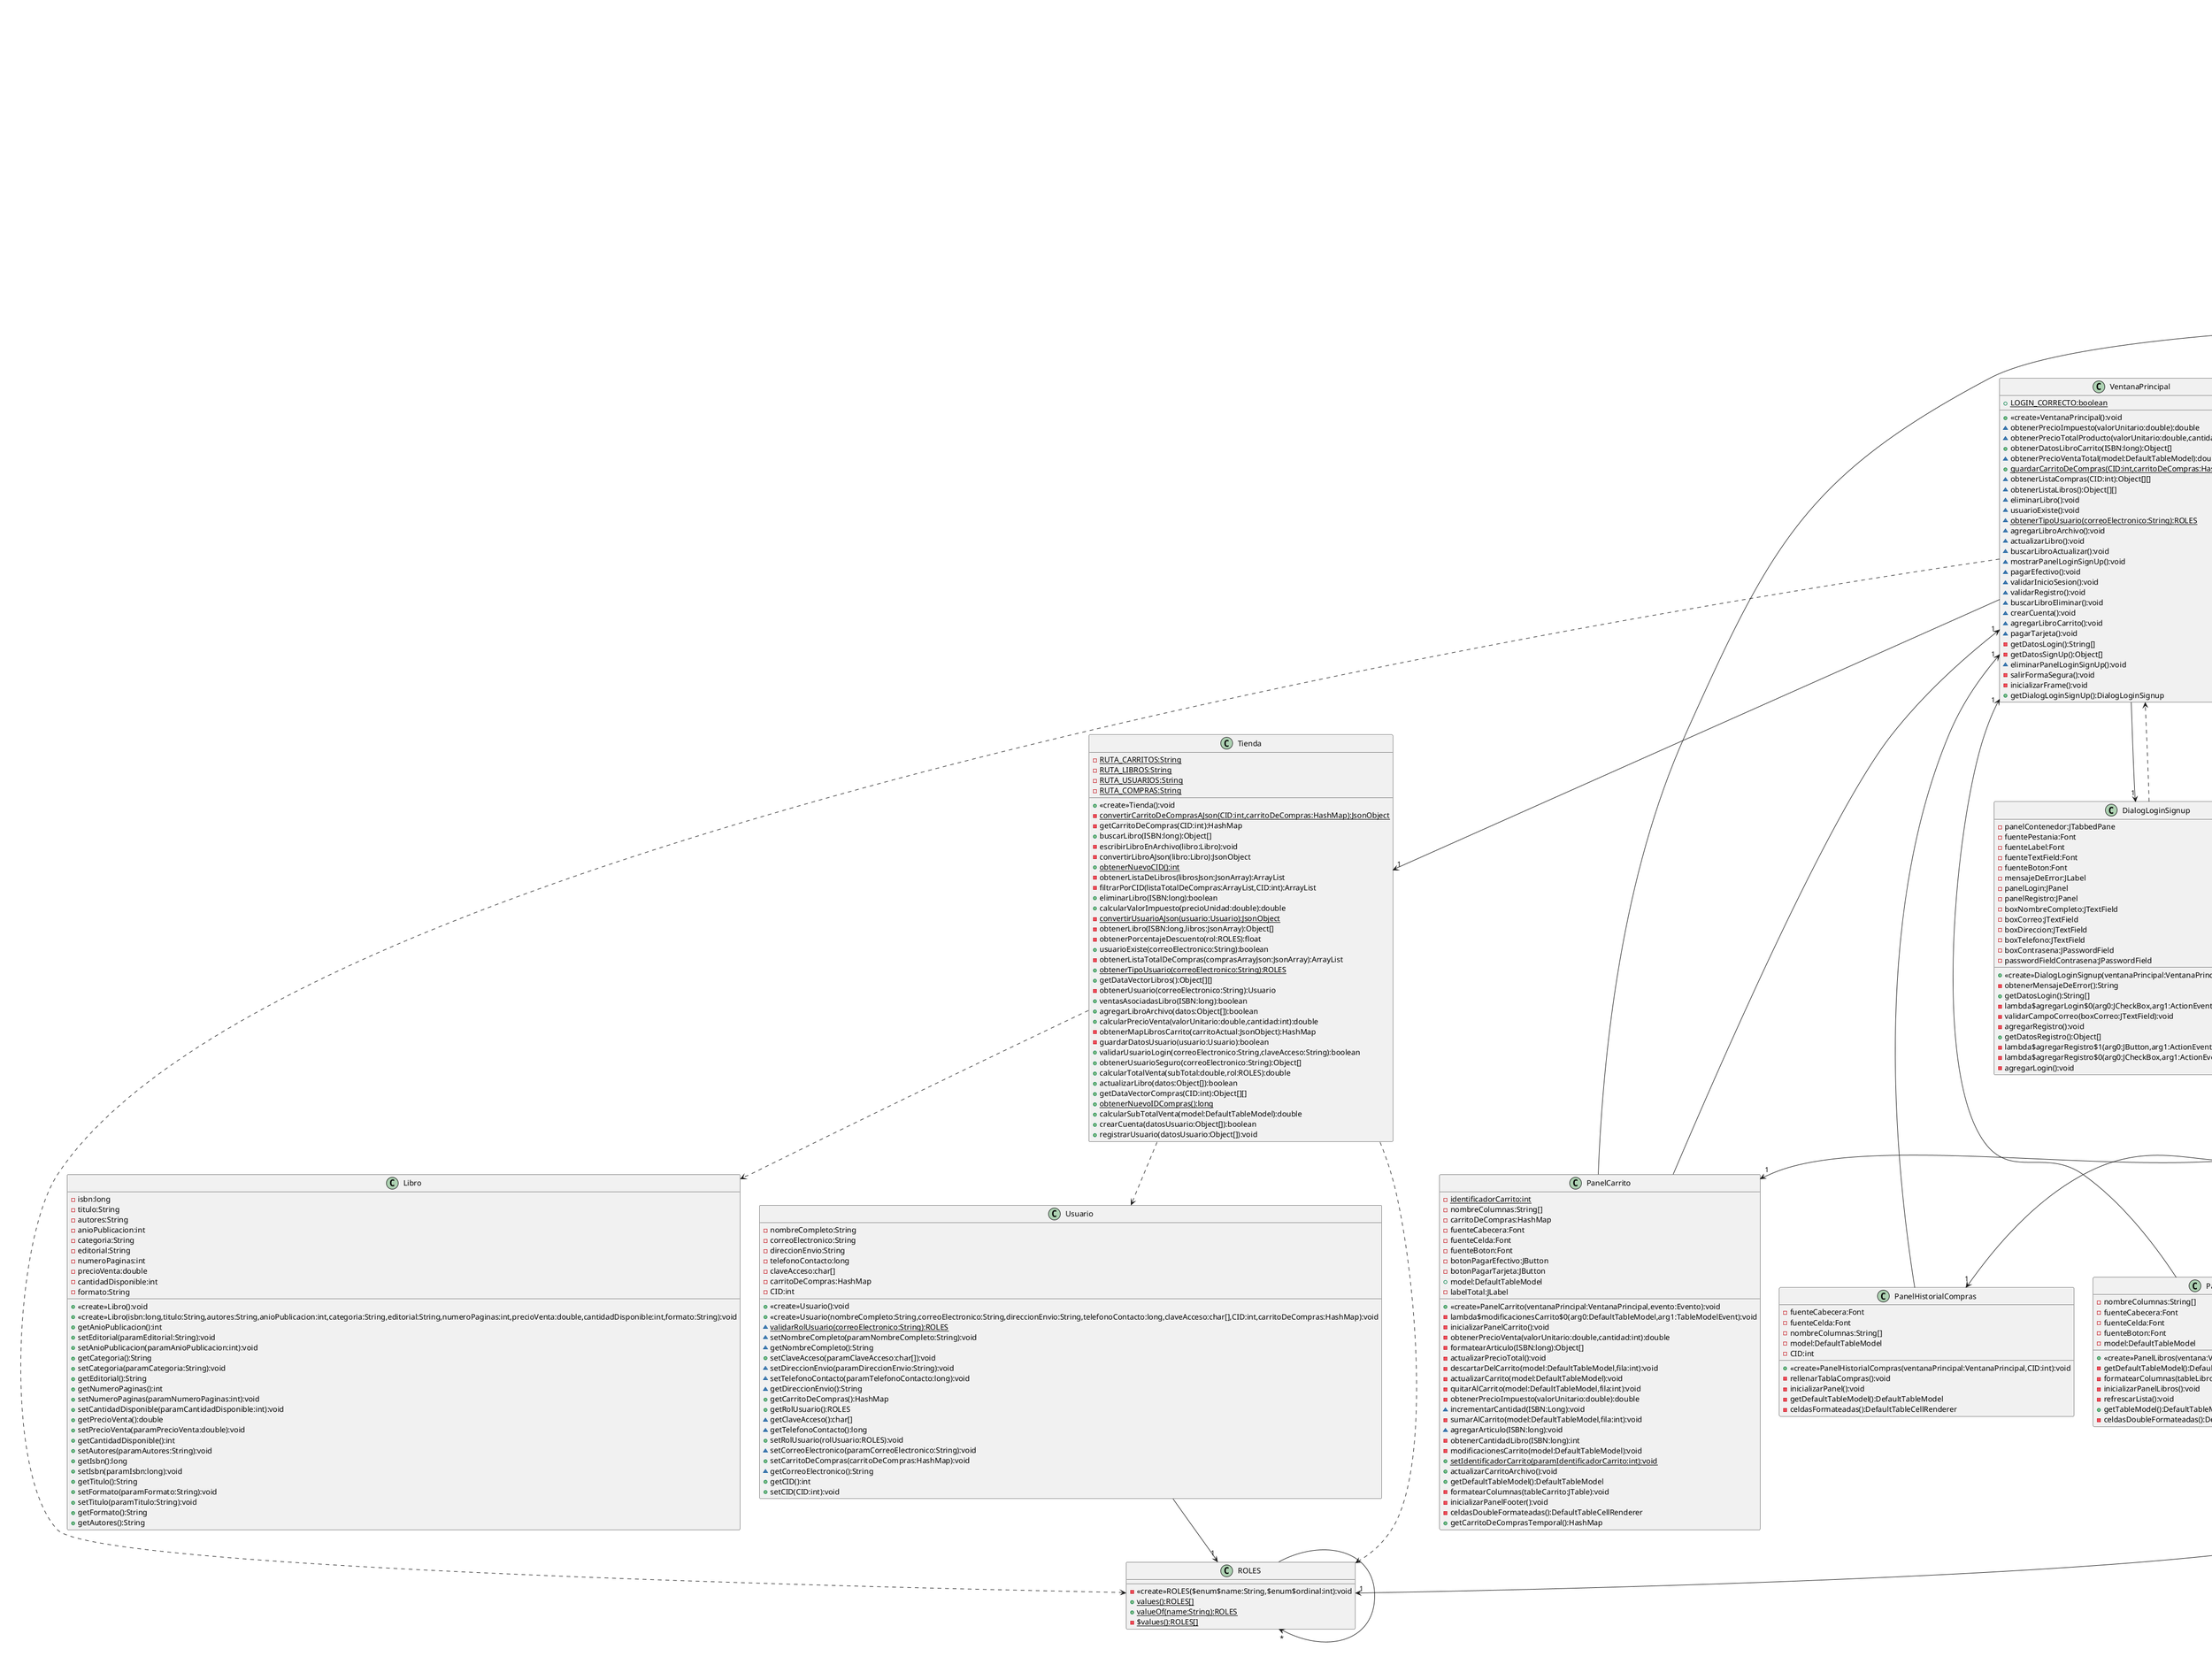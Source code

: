 @startuml
class PanelEliminarLibro {
    -botonEliminar:JButton
    -fuenteLabel:Font
    -fuenteTextField:Font
    -fuenteBoton:Font
    -mensajeDeError:JLabel
    -panelCampos:JPanel
    -panelFooter:JPanel
    -boxISBN:JTextField
    -boxTitulo:JTextField
    -boxAutor:JTextField
    -boxAnioPublicacion:JTextField
    -boxGenero:JTextField
    -boxEditorial:JTextField
    +<<create>>PanelEliminarLibro(evento:Evento):void
    ~setMensajeDeError(mensaje:String):void
    ~validarSesionIniciada():void
    -obtenerMensajeDeError():String
    ~setDatosLibro(datos:Object[]):void
    ~getISBN():long
    -inicializarPanel():void
    -inicializarPanelCampos():void
    -inicializarPanelFooter():void
    -lambda$inicializarPanelFooter$0(arg0:ActionEvent):void
}
class PanelCarrito {
    - {static} identificadorCarrito:int
    -nombreColumnas:String[]
    -carritoDeCompras:HashMap
    -fuenteCabecera:Font
    -fuenteCelda:Font
    -fuenteBoton:Font
    -botonPagarEfectivo:JButton
    -botonPagarTarjeta:JButton
    +model:DefaultTableModel
    -labelTotal:JLabel
    +<<create>>PanelCarrito(ventanaPrincipal:VentanaPrincipal,evento:Evento):void
    -lambda$modificacionesCarrito$0(arg0:DefaultTableModel,arg1:TableModelEvent):void
    -inicializarPanelCarrito():void
    -obtenerPrecioVenta(valorUnitario:double,cantidad:int):double
    -formatearArticulo(ISBN:long):Object[]
    -actualizarPrecioTotal():void
    -descartarDelCarrito(model:DefaultTableModel,fila:int):void
    -actualizarCarrito(model:DefaultTableModel):void
    -quitarAlCarrito(model:DefaultTableModel,fila:int):void
    -obtenerPrecioImpuesto(valorUnitario:double):double
    ~incrementarCantidad(ISBN:Long):void
    -sumarAlCarrito(model:DefaultTableModel,fila:int):void
    ~agregarArticulo(ISBN:long):void
    -obtenerCantidadLibro(ISBN:long):int
    -modificacionesCarrito(model:DefaultTableModel):void
    + {static} setIdentificadorCarrito(paramIdentificadorCarrito:int):void
    +actualizarCarritoArchivo():void
    +getDefaultTableModel():DefaultTableModel
    -formatearColumnas(tableCarrito:JTable):void
    -inicializarPanelFooter():void
    -celdasDoubleFormateadas():DefaultTableCellRenderer
    +getCarritoDeComprasTemporal():HashMap
}
class PanelPerfil {
    -botonGuardar:JButton
    -boxNombreCompleto:JTextField
    -boxCorreo:JTextField
    -boxDireccion:JTextField
    -boxTelefono:JTextField
    -fuenteLabel:Font
    -fuenteTextField:Font
    -fuenteBoton:Font
    -mensajeDeError:JLabel
    -datosUsuario:Object[]
    -nombreCompleto:String
    -correoElectronico:String
    -direccion:String
    -telefono:long
    -CID:int
    -labelTipoUsuarioActual:JLabel
    -boxContrasena:JPasswordField
    +<<create>>PanelPerfil(pantallaPrincipal:PantallaPrincipal,evento:Evento):void
    -lambda$inicializarPanelDatosUsuario$0(arg0:JCheckBox,arg1:ActionEvent):void
    -inicializarPanelDatosUsuario():void
    ~validarSesionIniciada():void
    -obtenerMensajeDeError():String
    +getCID():int
    -inicializarPanelFooter():void
    -lambda$inicializarPanelFooter$0(arg0:ActionEvent):void
    -inicializarPanelPerfil():void
    -refrescarDatosPerfil(datosUsuario:Object[]):void
    -rellenarDatosVacios():void
    +setDatosUsuario(datosUsuario:Object[]):void
}
class Main {
    +<<create>>Main():void
    + {static} main(args:String[]):void
}
class Usuario {
    -nombreCompleto:String
    -correoElectronico:String
    -direccionEnvio:String
    -telefonoContacto:long
    -claveAcceso:char[]
    -carritoDeCompras:HashMap
    -CID:int
    +<<create>>Usuario():void
    +<<create>>Usuario(nombreCompleto:String,correoElectronico:String,direccionEnvio:String,telefonoContacto:long,claveAcceso:char[],CID:int,carritoDeCompras:HashMap):void
    ~ {static} validarRolUsuario(correoElectronico:String):ROLES
    ~setNombreCompleto(paramNombreCompleto:String):void
    ~getNombreCompleto():String
    +setClaveAcceso(paramClaveAcceso:char[]):void
    ~setDireccionEnvio(paramDireccionEnvio:String):void
    ~setTelefonoContacto(paramTelefonoContacto:long):void
    ~getDireccionEnvio():String
    +getCarritoDeCompras():HashMap
    +getRolUsuario():ROLES
    ~getClaveAcceso():char[]
    ~getTelefonoContacto():long
    +setRolUsuario(rolUsuario:ROLES):void
    ~setCorreoElectronico(paramCorreoElectronico:String):void
    +setCarritoDeCompras(carritoDeCompras:HashMap):void
    ~getCorreoElectronico():String
    +getCID():int
    +setCID(CID:int):void
}
class VentanaPrincipal {
    + {static} LOGIN_CORRECTO:boolean
    +<<create>>VentanaPrincipal():void
    ~obtenerPrecioImpuesto(valorUnitario:double):double
    ~obtenerPrecioTotalProducto(valorUnitario:double,cantidad:int):double
    +obtenerDatosLibroCarrito(ISBN:long):Object[]
    ~obtenerPrecioVentaTotal(model:DefaultTableModel):double
    + {static} guardarCarritoDeCompras(CID:int,carritoDeCompras:HashMap):void
    ~obtenerListaCompras(CID:int):Object[][]
    ~obtenerListaLibros():Object[][]
    ~eliminarLibro():void
    ~usuarioExiste():void
    ~ {static} obtenerTipoUsuario(correoElectronico:String):ROLES
    ~agregarLibroArchivo():void
    ~actualizarLibro():void
    ~buscarLibroActualizar():void
    ~mostrarPanelLoginSignUp():void
    ~pagarEfectivo():void
    ~validarInicioSesion():void
    ~validarRegistro():void
    ~buscarLibroEliminar():void
    ~crearCuenta():void
    ~agregarLibroCarrito():void
    ~pagarTarjeta():void
    -getDatosLogin():String[]
    -getDatosSignUp():Object[]
    ~eliminarPanelLoginSignUp():void
    -salirFormaSegura():void
    -inicializarFrame():void
    +getDialogLoginSignUp():DialogLoginSignup
}
class PantallaPrincipal {
    -fuentePestania:Font
    -panelPrincipal:JTabbedPane
    +<<create>>PantallaPrincipal(ventana:VentanaPrincipal,evento:Evento):void
    -inicializarPanelCarrito():void
    -inicializarPanelHistorialCompras():void
    -activarFuncionalidadBotones():void
    -inicalizarPanelesAdministrador():void
    -inicializarPanelLibros(ventana:VentanaPrincipal):void
    +agregarPanelesSegunRol(rol:String):void
    -inicializarPanelPerfil():void
    ~getDatosLibroNuevo():Object[]
    ~getPanelLibros():PanelLibros
    ~getPanelActualizarLibro():PanelActualizarLibro
    ~getPanelCrearCuentas():PanelCrearCuentas
    ~getPanelEliminarLibro():PanelEliminarLibro
    ~iniciarSesion(datosUsuario:Object[]):void
    ~getPanelCarrito():PanelCarrito
}
class Tienda {
    - {static} RUTA_CARRITOS:String
    - {static} RUTA_LIBROS:String
    - {static} RUTA_USUARIOS:String
    - {static} RUTA_COMPRAS:String
    +<<create>>Tienda():void
    - {static} convertirCarritoDeComprasAJson(CID:int,carritoDeCompras:HashMap):JsonObject
    -getCarritoDeCompras(CID:int):HashMap
    +buscarLibro(ISBN:long):Object[]
    -escribirLibroEnArchivo(libro:Libro):void
    -convertirLibroAJson(libro:Libro):JsonObject
    + {static} obtenerNuevoCID():int
    -obtenerListaDeLibros(librosJson:JsonArray):ArrayList
    -filtrarPorCID(listaTotalDeCompras:ArrayList,CID:int):ArrayList
    +eliminarLibro(ISBN:long):boolean
    +calcularValorImpuesto(precioUnidad:double):double
    - {static} convertirUsuarioAJson(usuario:Usuario):JsonObject
    -obtenerLibro(ISBN:long,libros:JsonArray):Object[]
    -obtenerPorcentajeDescuento(rol:ROLES):float
    +usuarioExiste(correoElectronico:String):boolean
    -obtenerListaTotalDeCompras(comprasArrayJson:JsonArray):ArrayList
    + {static} obtenerTipoUsuario(correoElectronico:String):ROLES
    +getDataVectorLibros():Object[][]
    -obtenerUsuario(correoElectronico:String):Usuario
    +ventasAsociadasLibro(ISBN:long):boolean
    +agregarLibroArchivo(datos:Object[]):boolean
    +calcularPrecioVenta(valorUnitario:double,cantidad:int):double
    -obtenerMapLibrosCarrito(carritoActual:JsonObject):HashMap
    -guardarDatosUsuario(usuario:Usuario):boolean
    +validarUsuarioLogin(correoElectronico:String,claveAcceso:String):boolean
    +obtenerUsuarioSeguro(correoElectronico:String):Object[]
    +calcularTotalVenta(subTotal:double,rol:ROLES):double
    +actualizarLibro(datos:Object[]):boolean
    +getDataVectorCompras(CID:int):Object[][]
    + {static} obtenerNuevoIDCompras():long
    +calcularSubTotalVenta(model:DefaultTableModel):double
    +crearCuenta(datosUsuario:Object[]):boolean
    +registrarUsuario(datosUsuario:Object[]):void
}
class Compra {
    -ID_Compra:long
    -CID_Asociado:int
    -fechaCompra:LocalDateTime
    -valorCompra:double
    -cantidadCompra:int
    -FORMATO_FECHA:DateTimeFormatter
    +<<create>>Compra():void
    +<<create>>Compra(CID_Asociado:int,fechaCompra:LocalDateTime,valorCompra:double,cantidadCompra:int):void
    +getFechaCompraLocalDateTime():LocalDateTime
    +setFechaCompra(fechaCompra:String):void
    +getCantidadCompra():int
    +getCID_Asociado():int
    +setCantidadCompra(cantidadCompra:int):void
    +getFechaCompraString():String
    +getID_Compra():long
    +setID_Compra(ID_Compra:long):void
    +getValorCompra():double
    +setCID_Asociado(CID_Asociado:int):void
    +setValorCompra(valorCompra:double):void
    -obtenerFechaLocalDateTime(fechaString:String):LocalDateTime
    -obtenerFechaString():String
}
class DialogLoginSignup {
    -panelContenedor:JTabbedPane
    -fuentePestania:Font
    -fuenteLabel:Font
    -fuenteTextField:Font
    -fuenteBoton:Font
    -mensajeDeError:JLabel
    -panelLogin:JPanel
    -panelRegistro:JPanel
    -boxNombreCompleto:JTextField
    -boxCorreo:JTextField
    -boxDireccion:JTextField
    -boxTelefono:JTextField
    -boxContrasena:JPasswordField
    -passwordFieldContrasena:JPasswordField
    +<<create>>DialogLoginSignup(ventanaPrincipal:VentanaPrincipal,evento:Evento):void
    -obtenerMensajeDeError():String
    +getDatosLogin():String[]
    -lambda$agregarLogin$0(arg0:JCheckBox,arg1:ActionEvent):void
    -validarCampoCorreo(boxCorreo:JTextField):void
    -agregarRegistro():void
    +getDatosRegistro():Object[]
    -lambda$agregarRegistro$1(arg0:JButton,arg1:ActionEvent):void
    -lambda$agregarRegistro$0(arg0:JCheckBox,arg1:ActionEvent):void
    -agregarLogin():void
}
class PanelLibros {
    -nombreColumnas:String[]
    -fuenteCabecera:Font
    -fuenteCelda:Font
    -fuenteBoton:Font
    -model:DefaultTableModel
    +<<create>>PanelLibros(ventana:VentanaPrincipal,evento:Evento):void
    -getDefaultTableModel():DefaultTableModel
    -formatearColumnas(tableLibros:JTable):void
    -inicializarPanelLibros():void
    -refrescarLista():void
    +getTableModel():DefaultTableModel
    -celdasDoubleFormateadas():DefaultTableCellRenderer
}
class PanelAgregarLibro {
    -botonGuardar:JButton
    -fuenteLabel:Font
    -fuenteTextField:Font
    -fuenteBoton:Font
    -FORMATOS:String[]
    -comboBoxFormato:JComboBox
    -mensajeDeError:JLabel
    -panelCampos:JPanel
    -panelFooter:JPanel
    -boxISBN:JTextField
    -boxTitulo:JTextField
    -boxAutor:JTextField
    -boxAnioPublicacion:JTextField
    -boxGenero:JTextField
    -boxEditorial:JTextField
    -boxNumPaginas:JTextField
    -boxPrecioVenta:JTextField
    -boxCantidadInventario:JTextField
    +<<create>>PanelAgregarLibro(evento:Evento):void
    ~validarSesionIniciada():void
    -obtenerMensajeDeError():String
    ~getDatosLibro():Object[]
    -inicializarPanel():void
    -inicializarPanelCampos():void
    -inicializarPanelFooter():void
    -lambda$inicializarPanelFooter$0(arg0:ActionEvent):void
}
class Evento {
    +<<create>>Evento(ventana:VentanaPrincipal):void
    +actionPerformed(e:ActionEvent):void
}
class PanelHistorialCompras {
    -fuenteCabecera:Font
    -fuenteCelda:Font
    -nombreColumnas:String[]
    -model:DefaultTableModel
    -CID:int
    +<<create>>PanelHistorialCompras(ventanaPrincipal:VentanaPrincipal,CID:int):void
    -rellenarTablaCompras():void
    -inicializarPanel():void
    -getDefaultTableModel():DefaultTableModel
    -celdasFormateadas():DefaultTableCellRenderer
}
class PanelActualizarLibro {
    -botonBuscar:JButton
    -botonGuardar:JButton
    -fuenteLabel:Font
    -fuenteTextField:Font
    -fuenteBoton:Font
    -comboBoxFormato:JComboBox
    -mensajeDeError:JLabel
    -panelCampos:JPanel
    -panelFooter:JPanel
    -boxISBN:JTextField
    -boxTitulo:JTextField
    -boxAutor:JTextField
    -boxAnioPublicacion:JTextField
    -boxGenero:JTextField
    -boxEditorial:JTextField
    -boxNumPaginas:JTextField
    -boxPrecioVenta:JTextField
    -boxCantidadInventario:JTextField
    +<<create>>PanelActualizarLibro(evento:Evento):void
    ~validarSesionIniciada():void
    -obtenerMensajeDeError():String
    +getDatosLibro():Object[]
    ~setDatosLibro(datos:Object[]):void
    +getISBN():long
    -inicializarPanel():void
    -inicializarPanelCampos():void
    -inicializarPanelFooter():void
    -lambda$inicializarPanelFooter$0(arg0:ActionEvent):void
    -lambda$inicializarPanelFooter$1(arg0:ActionEvent):void
}
class ROLES {
    -<<create>>ROLES($enum$name:String,$enum$ordinal:int):void
    + {static} values():ROLES[]
    + {static} valueOf(name:String):ROLES
    - {static} $values():ROLES[]
}
class Libro {
    -isbn:long
    -titulo:String
    -autores:String
    -anioPublicacion:int
    -categoria:String
    -editorial:String
    -numeroPaginas:int
    -precioVenta:double
    -cantidadDisponible:int
    -formato:String
    +<<create>>Libro():void
    +<<create>>Libro(isbn:long,titulo:String,autores:String,anioPublicacion:int,categoria:String,editorial:String,numeroPaginas:int,precioVenta:double,cantidadDisponible:int,formato:String):void
    +getAnioPublicacion():int
    +setEditorial(paramEditorial:String):void
    +setAnioPublicacion(paramAnioPublicacion:int):void
    +getCategoria():String
    +setCategoria(paramCategoria:String):void
    +getEditorial():String
    +getNumeroPaginas():int
    +setNumeroPaginas(paramNumeroPaginas:int):void
    +setCantidadDisponible(paramCantidadDisponible:int):void
    +getPrecioVenta():double
    +setPrecioVenta(paramPrecioVenta:double):void
    +getCantidadDisponible():int
    +setAutores(paramAutores:String):void
    +getIsbn():long
    +setIsbn(paramIsbn:long):void
    +getTitulo():String
    +setFormato(paramFormato:String):void
    +setTitulo(paramTitulo:String):void
    +getFormato():String
    +getAutores():String
}
class PanelCrearCuentas {
    -botonValidar:JButton
    -botonCrearCuenta:JButton
    -fuenteLabel:Font
    -fuenteTextField:Font
    -fuenteBoton:Font
    -panelDatos:JPanel
    -panelFooter:JPanel
    -boxCorreo:JTextField
    -boxClave:JTextField
    -boxNombre:JTextField
    -boxDireccion:JTextField
    -boxTelefono:JTextField
    -mensajeDeError:JLabel
    +<<create>>PanelCrearCuentas(evento:Evento):void
    +setMensajeDeError(mensaje:String):void
    ~validarSesionIniciada():void
    +getDatosUsuario():Object[]
    -obtenerMensajeDeError():String
    -inicializarPanel():void
    -inicializarPanelCampos():void
    -inicializarPanelFooter():void
    +getCorreo():String
}

PanelEliminarLibro --> "1" Evento
PanelCarrito --> "1" Evento
PanelCarrito --> "1" VentanaPrincipal
PanelPerfil --> "1" Evento
PanelPerfil --> "1" PantallaPrincipal
PanelPerfil --> "1" ROLES
Usuario --> "1" ROLES
VentanaPrincipal --> "1" Evento
VentanaPrincipal --> "1" Tienda
VentanaPrincipal --> "1" DialogLoginSignup
VentanaPrincipal --> "1" PantallaPrincipal
VentanaPrincipal ..> ROLES
PantallaPrincipal --> "1" Evento
PantallaPrincipal --> "1" VentanaPrincipal
PantallaPrincipal --> "1" PanelLibros
PantallaPrincipal --> "1" PanelCarrito
PantallaPrincipal --> "1" PanelPerfil
PantallaPrincipal --> "1" PanelAgregarLibro
PantallaPrincipal --> "1" PanelActualizarLibro
PantallaPrincipal --> "1" PanelEliminarLibro
PantallaPrincipal --> "1" PanelCrearCuentas
PantallaPrincipal --> "1" PanelHistorialCompras
Tienda ..> Libro
Tienda ..> Usuario
Tienda ..> ROLES
DialogLoginSignup --> "1" Evento
DialogLoginSignup ..> VentanaPrincipal
PanelLibros --> "1" Evento
PanelLibros --> "1" VentanaPrincipal
PanelAgregarLibro --> "1" Evento
Evento --> "1" VentanaPrincipal
PanelHistorialCompras --> "1" VentanaPrincipal
PanelActualizarLibro --> "1" Evento
ROLES --> "*" ROLES
PanelCrearCuentas --> "1" Evento

@enduml